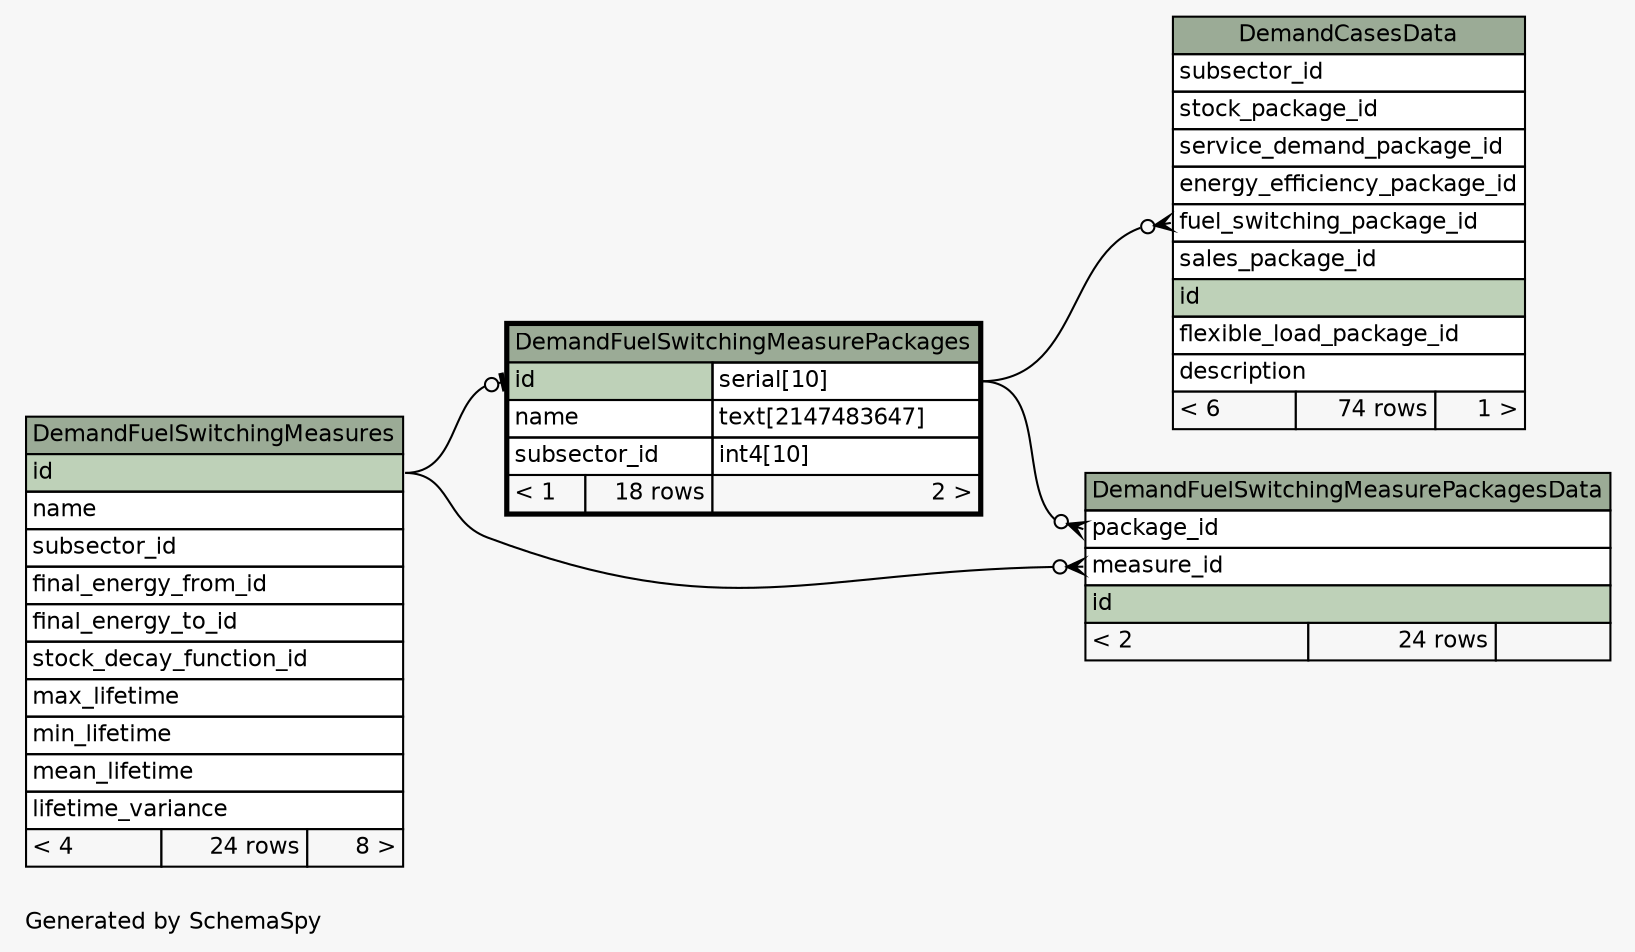 // dot 2.38.0 on Windows 10 10.0
// SchemaSpy rev 590
digraph "oneDegreeRelationshipsDiagram" {
  graph [
    rankdir="RL"
    bgcolor="#f7f7f7"
    label="\nGenerated by SchemaSpy"
    labeljust="l"
    nodesep="0.18"
    ranksep="0.46"
    fontname="Helvetica"
    fontsize="11"
  ];
  node [
    fontname="Helvetica"
    fontsize="11"
    shape="plaintext"
  ];
  edge [
    arrowsize="0.8"
  ];
  "DemandCasesData":"fuel_switching_package_id":w -> "DemandFuelSwitchingMeasurePackages":"id.type":e [arrowhead=none dir=back arrowtail=crowodot];
  "DemandFuelSwitchingMeasurePackages":"id":w -> "DemandFuelSwitchingMeasures":"id":e [arrowhead=none dir=back arrowtail=teeodot];
  "DemandFuelSwitchingMeasurePackagesData":"measure_id":w -> "DemandFuelSwitchingMeasures":"id":e [arrowhead=none dir=back arrowtail=crowodot];
  "DemandFuelSwitchingMeasurePackagesData":"package_id":w -> "DemandFuelSwitchingMeasurePackages":"id.type":e [arrowhead=none dir=back arrowtail=crowodot];
  "DemandCasesData" [
    label=<
    <TABLE BORDER="0" CELLBORDER="1" CELLSPACING="0" BGCOLOR="#ffffff">
      <TR><TD COLSPAN="3" BGCOLOR="#9bab96" ALIGN="CENTER">DemandCasesData</TD></TR>
      <TR><TD PORT="subsector_id" COLSPAN="3" ALIGN="LEFT">subsector_id</TD></TR>
      <TR><TD PORT="stock_package_id" COLSPAN="3" ALIGN="LEFT">stock_package_id</TD></TR>
      <TR><TD PORT="service_demand_package_id" COLSPAN="3" ALIGN="LEFT">service_demand_package_id</TD></TR>
      <TR><TD PORT="energy_efficiency_package_id" COLSPAN="3" ALIGN="LEFT">energy_efficiency_package_id</TD></TR>
      <TR><TD PORT="fuel_switching_package_id" COLSPAN="3" ALIGN="LEFT">fuel_switching_package_id</TD></TR>
      <TR><TD PORT="sales_package_id" COLSPAN="3" ALIGN="LEFT">sales_package_id</TD></TR>
      <TR><TD PORT="id" COLSPAN="3" BGCOLOR="#bed1b8" ALIGN="LEFT">id</TD></TR>
      <TR><TD PORT="flexible_load_package_id" COLSPAN="3" ALIGN="LEFT">flexible_load_package_id</TD></TR>
      <TR><TD PORT="description" COLSPAN="3" ALIGN="LEFT">description</TD></TR>
      <TR><TD ALIGN="LEFT" BGCOLOR="#f7f7f7">&lt; 6</TD><TD ALIGN="RIGHT" BGCOLOR="#f7f7f7">74 rows</TD><TD ALIGN="RIGHT" BGCOLOR="#f7f7f7">1 &gt;</TD></TR>
    </TABLE>>
    URL="DemandCasesData.html"
    tooltip="DemandCasesData"
  ];
  "DemandFuelSwitchingMeasurePackages" [
    label=<
    <TABLE BORDER="2" CELLBORDER="1" CELLSPACING="0" BGCOLOR="#ffffff">
      <TR><TD COLSPAN="3" BGCOLOR="#9bab96" ALIGN="CENTER">DemandFuelSwitchingMeasurePackages</TD></TR>
      <TR><TD PORT="id" COLSPAN="2" BGCOLOR="#bed1b8" ALIGN="LEFT">id</TD><TD PORT="id.type" ALIGN="LEFT">serial[10]</TD></TR>
      <TR><TD PORT="name" COLSPAN="2" ALIGN="LEFT">name</TD><TD PORT="name.type" ALIGN="LEFT">text[2147483647]</TD></TR>
      <TR><TD PORT="subsector_id" COLSPAN="2" ALIGN="LEFT">subsector_id</TD><TD PORT="subsector_id.type" ALIGN="LEFT">int4[10]</TD></TR>
      <TR><TD ALIGN="LEFT" BGCOLOR="#f7f7f7">&lt; 1</TD><TD ALIGN="RIGHT" BGCOLOR="#f7f7f7">18 rows</TD><TD ALIGN="RIGHT" BGCOLOR="#f7f7f7">2 &gt;</TD></TR>
    </TABLE>>
    URL="DemandFuelSwitchingMeasurePackages.html"
    tooltip="DemandFuelSwitchingMeasurePackages"
  ];
  "DemandFuelSwitchingMeasurePackagesData" [
    label=<
    <TABLE BORDER="0" CELLBORDER="1" CELLSPACING="0" BGCOLOR="#ffffff">
      <TR><TD COLSPAN="3" BGCOLOR="#9bab96" ALIGN="CENTER">DemandFuelSwitchingMeasurePackagesData</TD></TR>
      <TR><TD PORT="package_id" COLSPAN="3" ALIGN="LEFT">package_id</TD></TR>
      <TR><TD PORT="measure_id" COLSPAN="3" ALIGN="LEFT">measure_id</TD></TR>
      <TR><TD PORT="id" COLSPAN="3" BGCOLOR="#bed1b8" ALIGN="LEFT">id</TD></TR>
      <TR><TD ALIGN="LEFT" BGCOLOR="#f7f7f7">&lt; 2</TD><TD ALIGN="RIGHT" BGCOLOR="#f7f7f7">24 rows</TD><TD ALIGN="RIGHT" BGCOLOR="#f7f7f7">  </TD></TR>
    </TABLE>>
    URL="DemandFuelSwitchingMeasurePackagesData.html"
    tooltip="DemandFuelSwitchingMeasurePackagesData"
  ];
  "DemandFuelSwitchingMeasures" [
    label=<
    <TABLE BORDER="0" CELLBORDER="1" CELLSPACING="0" BGCOLOR="#ffffff">
      <TR><TD COLSPAN="3" BGCOLOR="#9bab96" ALIGN="CENTER">DemandFuelSwitchingMeasures</TD></TR>
      <TR><TD PORT="id" COLSPAN="3" BGCOLOR="#bed1b8" ALIGN="LEFT">id</TD></TR>
      <TR><TD PORT="name" COLSPAN="3" ALIGN="LEFT">name</TD></TR>
      <TR><TD PORT="subsector_id" COLSPAN="3" ALIGN="LEFT">subsector_id</TD></TR>
      <TR><TD PORT="final_energy_from_id" COLSPAN="3" ALIGN="LEFT">final_energy_from_id</TD></TR>
      <TR><TD PORT="final_energy_to_id" COLSPAN="3" ALIGN="LEFT">final_energy_to_id</TD></TR>
      <TR><TD PORT="stock_decay_function_id" COLSPAN="3" ALIGN="LEFT">stock_decay_function_id</TD></TR>
      <TR><TD PORT="max_lifetime" COLSPAN="3" ALIGN="LEFT">max_lifetime</TD></TR>
      <TR><TD PORT="min_lifetime" COLSPAN="3" ALIGN="LEFT">min_lifetime</TD></TR>
      <TR><TD PORT="mean_lifetime" COLSPAN="3" ALIGN="LEFT">mean_lifetime</TD></TR>
      <TR><TD PORT="lifetime_variance" COLSPAN="3" ALIGN="LEFT">lifetime_variance</TD></TR>
      <TR><TD ALIGN="LEFT" BGCOLOR="#f7f7f7">&lt; 4</TD><TD ALIGN="RIGHT" BGCOLOR="#f7f7f7">24 rows</TD><TD ALIGN="RIGHT" BGCOLOR="#f7f7f7">8 &gt;</TD></TR>
    </TABLE>>
    URL="DemandFuelSwitchingMeasures.html"
    tooltip="DemandFuelSwitchingMeasures"
  ];
}
